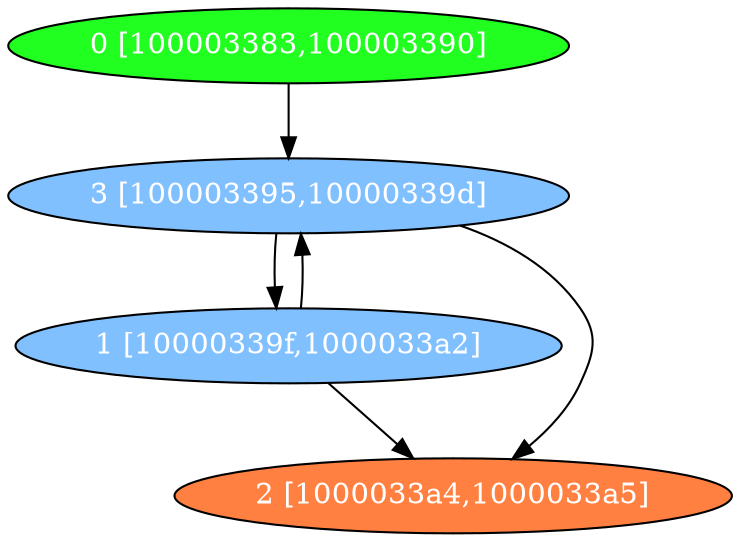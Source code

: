 diGraph hexdump{
	hexdump_0  [style=filled fillcolor="#20FF20" fontcolor="#ffffff" shape=oval label="0 [100003383,100003390]"]
	hexdump_1  [style=filled fillcolor="#80C0FF" fontcolor="#ffffff" shape=oval label="1 [10000339f,1000033a2]"]
	hexdump_2  [style=filled fillcolor="#FF8040" fontcolor="#ffffff" shape=oval label="2 [1000033a4,1000033a5]"]
	hexdump_3  [style=filled fillcolor="#80C0FF" fontcolor="#ffffff" shape=oval label="3 [100003395,10000339d]"]

	hexdump_0 -> hexdump_3
	hexdump_1 -> hexdump_2
	hexdump_1 -> hexdump_3
	hexdump_3 -> hexdump_1
	hexdump_3 -> hexdump_2
}